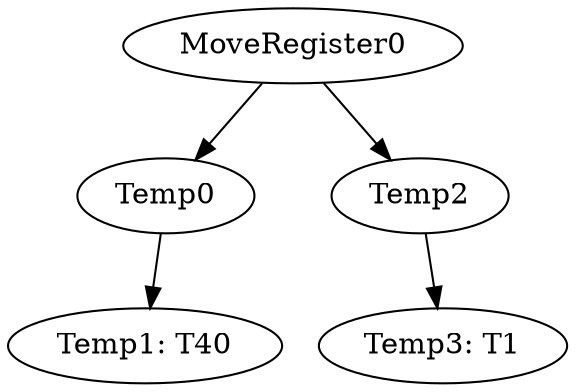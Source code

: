 digraph {
	ordering = out;
	MoveRegister0 -> Temp0;
	MoveRegister0 -> Temp2;
	Temp2 -> "Temp3: T1";
	Temp0 -> "Temp1: T40";
}

